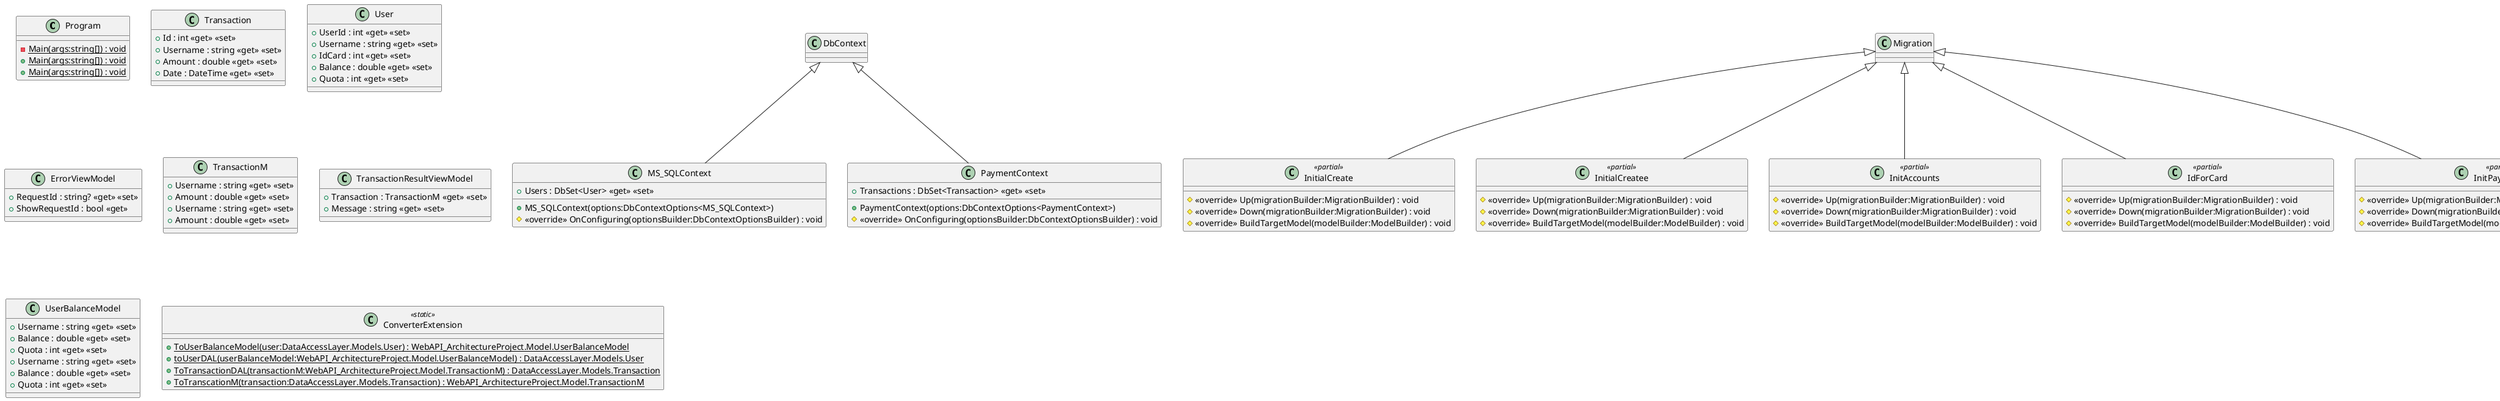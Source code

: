 @startuml
class Program {
    {static} - Main(args:string[]) : void
}
class MS_SQLContext {
    + Users : DbSet<User> <<get>> <<set>>
    + MS_SQLContext(options:DbContextOptions<MS_SQLContext>)
    # <<override>> OnConfiguring(optionsBuilder:DbContextOptionsBuilder) : void
}
DbContext <|-- MS_SQLContext
class PaymentContext {
    + Transactions : DbSet<Transaction> <<get>> <<set>>
    + PaymentContext(options:DbContextOptions<PaymentContext>)
    # <<override>> OnConfiguring(optionsBuilder:DbContextOptionsBuilder) : void
}
DbContext <|-- PaymentContext
class Program {
    + {static} Main(args:string[]) : void
}
class Program {
    + {static} Main(args:string[]) : void
}
class InitialCreate <<partial>> {
    # <<override>> Up(migrationBuilder:MigrationBuilder) : void
    # <<override>> Down(migrationBuilder:MigrationBuilder) : void
}
Migration <|-- InitialCreate
class InitialCreate <<partial>> {
    # <<override>> BuildTargetModel(modelBuilder:ModelBuilder) : void
}
class InitialCreatee <<partial>> {
    # <<override>> Up(migrationBuilder:MigrationBuilder) : void
    # <<override>> Down(migrationBuilder:MigrationBuilder) : void
}
Migration <|-- InitialCreatee
class InitialCreatee <<partial>> {
    # <<override>> BuildTargetModel(modelBuilder:ModelBuilder) : void
}
class InitAccounts <<partial>> {
    # <<override>> Up(migrationBuilder:MigrationBuilder) : void
    # <<override>> Down(migrationBuilder:MigrationBuilder) : void
}
Migration <|-- InitAccounts
class InitAccounts <<partial>> {
    # <<override>> BuildTargetModel(modelBuilder:ModelBuilder) : void
}
class IdForCard <<partial>> {
    # <<override>> Up(migrationBuilder:MigrationBuilder) : void
    # <<override>> Down(migrationBuilder:MigrationBuilder) : void
}
Migration <|-- IdForCard
class IdForCard <<partial>> {
    # <<override>> BuildTargetModel(modelBuilder:ModelBuilder) : void
}
class MS_SQLContextModelSnapshot <<partial>> {
    # <<override>> BuildModel(modelBuilder:ModelBuilder) : void
}
ModelSnapshot <|-- MS_SQLContextModelSnapshot
class Transaction {
    + Id : int <<get>> <<set>>
    + Username : string <<get>> <<set>>
    + Amount : double <<get>> <<set>>
    + Date : DateTime <<get>> <<set>>
}
class User {
    + UserId : int <<get>> <<set>>
    + Username : string <<get>> <<set>>
    + IdCard : int <<get>> <<set>>
    + Balance : double <<get>> <<set>>
    + Quota : int <<get>> <<set>>
}
class ArchitectureProjectController {
    - _balanceServiceMVC : IBalanceServiceMVC
    - _chargingServiceMVC : IChargingServiceMVC
    - _quotaConversionServiceMVC : IQuotaConversionServiceMVC
    + ArchitectureProjectController(balanceServiceMVC:IBalanceServiceMVC, chargingServiceMVC:IChargingServiceMVC, quotaConversionServiceMVC:IQuotaConversionServiceMVC)
    + <<async>> Index() : Task<IActionResult>
    + <<async>> ViewBalance() : Task<IActionResult>
    + <<async>> ViewBalance(username:string) : Task<IActionResult>
    + <<async>> SchoolToStudent() : Task<IActionResult>
    + <<async>> SchoolToStudent(transactionM:TransactionM) : Task<IActionResult>
}
Controller <|-- ArchitectureProjectController
class ErrorViewModel {
    + RequestId : string? <<get>> <<set>>
    + ShowRequestId : bool <<get>>
}
class TransactionM {
    + Username : string <<get>> <<set>>
    + Amount : double <<get>> <<set>>
}
class TransactionResultViewModel {
    + Transaction : TransactionM <<get>> <<set>>
    + Message : string <<get>> <<set>>
}
class UserBalanceModel {
    + Username : string <<get>> <<set>>
    + Balance : double <<get>> <<set>>
    + Quota : int <<get>> <<set>>
}
class BalanceServiceMVC {
    - <<readonly>> _httpClient : HttpClient
    - <<readonly>> _baseUrl : string = "https://localhost:7036/api/ArchitectureProjectAPI"
    + BalanceServiceMVC(httpClient:HttpClient)
    + <<async>> GetBalanceAsync(username:string) : Task<UserBalanceModel>
}
IBalanceServiceMVC <|-- BalanceServiceMVC
class ChargingServiceMVC {
    - <<readonly>> _httpClient : HttpClient
    - <<readonly>> _baseUrl : string = "https://localhost:7036/api/ArchitectureProjectAPI"
    + ChargingServiceMVC(httpClient:HttpClient)
    + <<async>> rechargeAccount(transactionM:TransactionM) : Task<TransactionM>
    + <<async>> UpdateBalanceAndQuota(userUpdate:UserBalanceModel) : Task<string>
}
IChargingServiceMVC <|-- ChargingServiceMVC
interface IBalanceServiceMVC {
    GetBalanceAsync(username:string) : Task<UserBalanceModel>
}
interface IChargingServiceMVC {
    rechargeAccount(transactionM:TransactionM) : Task<TransactionM>
    UpdateBalanceAndQuota(userUpdate:UserBalanceModel) : Task<string>
}
interface IQuotaConversionServiceMVC {
    convertCHFtoPage(amount:double) : Task<int>
}
class QuotaConversionServiceMVC {
    - <<readonly>> _httpClient : HttpClient
    - <<readonly>> _baseUrl : string = "https://localhost:7036/api/ArchitectureProjectAPI"
    + QuotaConversionServiceMVC(httpClient:HttpClient)
    + <<async>> convertCHFtoPage(amount:double) : Task<int>
}
IQuotaConversionServiceMVC <|-- QuotaConversionServiceMVC
class BalanceService {
    - <<readonly>> _sqlContext : MS_SQLContext
    + BalanceService(sqlContext:MS_SQLContext)
    + <<async>> FetchBalanceByUsername(username:string) : Task<User>
}
IBalanceService <|-- BalanceService
class ChargingService {
    - <<readonly>> _paymentContext : PaymentContext
    - <<readonly>> _sqlContext : MS_SQLContext
    + ChargingService(paymentContext:PaymentContext, sqlContext:MS_SQLContext)
    + <<async>> PostTransaction(transaction:Transaction) : Task<Transaction>
    + <<async>> UpdateBalanceAndQuota(userUpdate:User) : Task<string>
}
IChargingService <|-- ChargingService
interface IBalanceService {
    FetchBalanceByUsername(username:string) : Task<User>
}
interface IChargingService {
    PostTransaction(transaction:Transaction) : Task<Transaction>
    UpdateBalanceAndQuota(userUpdate:User) : Task<string>
}
interface IQuotaConversionService {
    convertCHFtoPage(amount:double) : Task<int>
}
class QuotaConversionService {
    - <<const>> ratioCHftoPages : int = 4
    + <<async>> convertCHFtoPage(amount:double) : Task<int>
}
IQuotaConversionService <|-- QuotaConversionService
class ArchitectureProjectAPIController {
    - <<readonly>> _balanceService : IBalanceService
    - <<readonly>> _chargingService : IChargingService
    - <<readonly>> _quotaConversionService : IQuotaConversionService
    + ArchitectureProjectAPIController(balanceService:IBalanceService, chargingService:IChargingService, quotaConversionService:IQuotaConversionService)
    + <<async>> GetUserBalance(username:string) : Task<ActionResult<UserBalanceModel>>
    + <<async>> GetNbrOfPage(amount:double) : Task<ActionResult<int>>
    + <<async>> recordTransaction(transactionM:TransactionM) : Task<ActionResult<TransactionM>>
    + <<async>> PatchUser(userUpdateM:UserBalanceModel) : Task<ActionResult>
}
ControllerBase <|-- ArchitectureProjectAPIController
class ConverterExtension <<static>> {
    + {static} ToUserBalanceModel(user:DataAccessLayer.Models.User) : WebAPI_ArchitectureProject.Model.UserBalanceModel
    + {static} toUserDAL(userBalanceModel:WebAPI_ArchitectureProject.Model.UserBalanceModel) : DataAccessLayer.Models.User
    + {static} ToTransactionDAL(transactionM:WebAPI_ArchitectureProject.Model.TransactionM) : DataAccessLayer.Models.Transaction
    + {static} ToTranscationM(transaction:DataAccessLayer.Models.Transaction) : WebAPI_ArchitectureProject.Model.TransactionM
}
class TransactionM {
    + Username : string <<get>> <<set>>
    + Amount : double <<get>> <<set>>
}
class UserBalanceModel {
    + Username : string <<get>> <<set>>
    + Balance : double <<get>> <<set>>
    + Quota : int <<get>> <<set>>
}
class InitPayments <<partial>> {
    # <<override>> Up(migrationBuilder:MigrationBuilder) : void
    # <<override>> Down(migrationBuilder:MigrationBuilder) : void
}
Migration <|-- InitPayments
class InitPayments <<partial>> {
    # <<override>> BuildTargetModel(modelBuilder:ModelBuilder) : void
}
class PaymentContextModelSnapshot <<partial>> {
    # <<override>> BuildModel(modelBuilder:ModelBuilder) : void
}
ModelSnapshot <|-- PaymentContextModelSnapshot
@enduml
